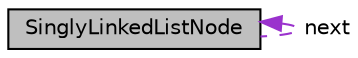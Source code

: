digraph "SinglyLinkedListNode"
{
 // LATEX_PDF_SIZE
  edge [fontname="Helvetica",fontsize="10",labelfontname="Helvetica",labelfontsize="10"];
  node [fontname="Helvetica",fontsize="10",shape=record];
  Node1 [label="SinglyLinkedListNode",height=0.2,width=0.4,color="black", fillcolor="grey75", style="filled", fontcolor="black",tooltip="Node in a singly linked list."];
  Node1 -> Node1 [dir="back",color="darkorchid3",fontsize="10",style="dashed",label=" next" ,fontname="Helvetica"];
}
